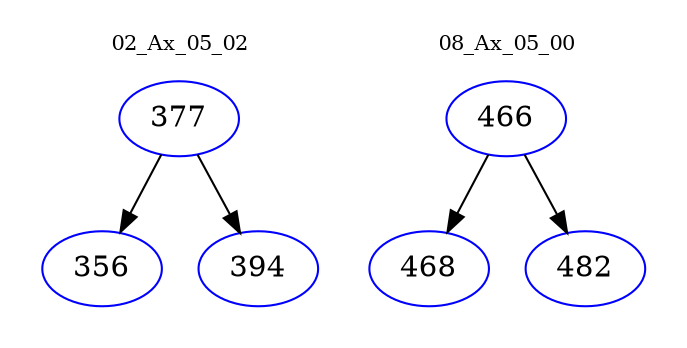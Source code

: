 digraph{
subgraph cluster_0 {
color = white
label = "02_Ax_05_02";
fontsize=10;
T0_377 [label="377", color="blue"]
T0_377 -> T0_356 [color="black"]
T0_356 [label="356", color="blue"]
T0_377 -> T0_394 [color="black"]
T0_394 [label="394", color="blue"]
}
subgraph cluster_1 {
color = white
label = "08_Ax_05_00";
fontsize=10;
T1_466 [label="466", color="blue"]
T1_466 -> T1_468 [color="black"]
T1_468 [label="468", color="blue"]
T1_466 -> T1_482 [color="black"]
T1_482 [label="482", color="blue"]
}
}
